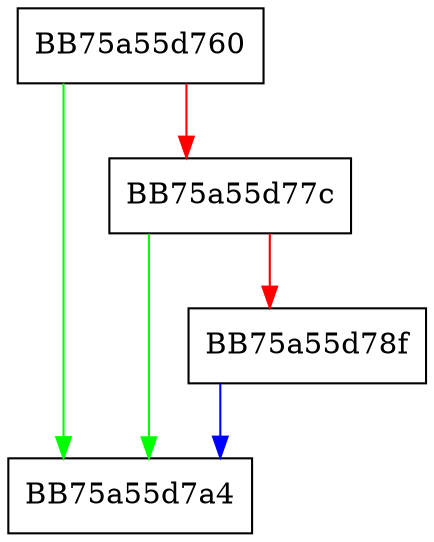 digraph enable_fusion {
  node [shape="box"];
  graph [splines=ortho];
  BB75a55d760 -> BB75a55d7a4 [color="green"];
  BB75a55d760 -> BB75a55d77c [color="red"];
  BB75a55d77c -> BB75a55d7a4 [color="green"];
  BB75a55d77c -> BB75a55d78f [color="red"];
  BB75a55d78f -> BB75a55d7a4 [color="blue"];
}